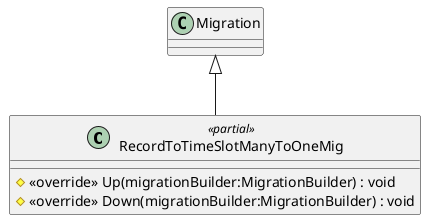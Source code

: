 @startuml
class RecordToTimeSlotManyToOneMig <<partial>> {
    # <<override>> Up(migrationBuilder:MigrationBuilder) : void
    # <<override>> Down(migrationBuilder:MigrationBuilder) : void
}
Migration <|-- RecordToTimeSlotManyToOneMig
@enduml
